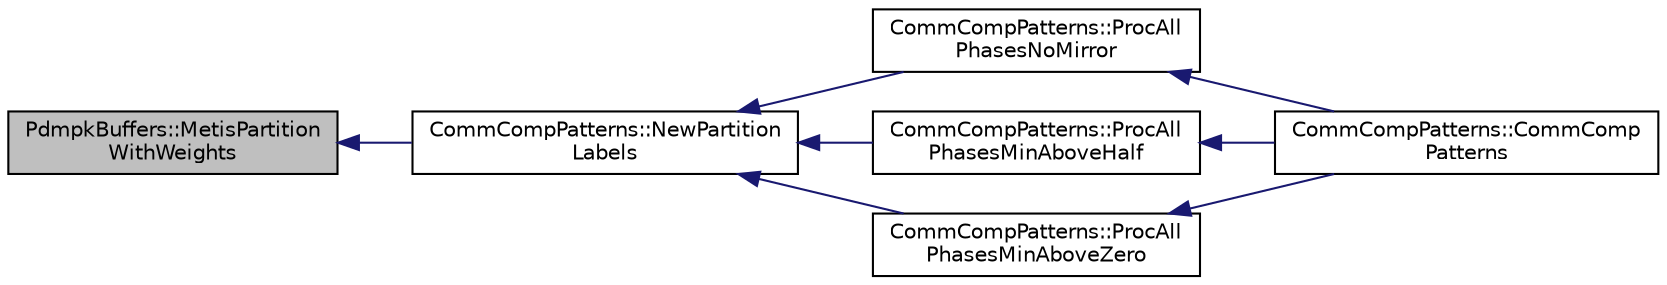 digraph "PdmpkBuffers::MetisPartitionWithWeights"
{
 // INTERACTIVE_SVG=YES
  edge [fontname="Helvetica",fontsize="10",labelfontname="Helvetica",labelfontsize="10"];
  node [fontname="Helvetica",fontsize="10",shape=record];
  rankdir="LR";
  Node51 [label="PdmpkBuffers::MetisPartition\lWithWeights",height=0.2,width=0.4,color="black", fillcolor="grey75", style="filled", fontcolor="black"];
  Node51 -> Node52 [dir="back",color="midnightblue",fontsize="10",style="solid",fontname="Helvetica"];
  Node52 [label="CommCompPatterns::NewPartition\lLabels",height=0.2,width=0.4,color="black", fillcolor="white", style="filled",URL="$classCommCompPatterns.html#a645aad5ba785a49c8d4f7a050632b447",tooltip="Generate and optimize partition label assignment using PdmpkBuffers::MetisPartitionWithWeights CommCo..."];
  Node52 -> Node53 [dir="back",color="midnightblue",fontsize="10",style="solid",fontname="Helvetica"];
  Node53 [label="CommCompPatterns::ProcAll\lPhasesNoMirror",height=0.2,width=0.4,color="black", fillcolor="white", style="filled",URL="$classCommCompPatterns.html#a614c8e8e0ad910fd4360004df278e7fa",tooltip="Process all phases: without any mirroring. "];
  Node53 -> Node54 [dir="back",color="midnightblue",fontsize="10",style="solid",fontname="Helvetica"];
  Node54 [label="CommCompPatterns::CommComp\lPatterns",height=0.2,width=0.4,color="black", fillcolor="white", style="filled",URL="$classCommCompPatterns.html#aeab3ee34a4bc59364ebfebb0d1a8277b",tooltip="Construct and fill all the buffers in a CommCompPatterns object. "];
  Node52 -> Node55 [dir="back",color="midnightblue",fontsize="10",style="solid",fontname="Helvetica"];
  Node55 [label="CommCompPatterns::ProcAll\lPhasesMinAboveHalf",height=0.2,width=0.4,color="black", fillcolor="white", style="filled",URL="$classCommCompPatterns.html#a023a495de3fa6fcf9c40ff6dd298fcbd",tooltip="Process all phases: mirror after min_level is above the half. "];
  Node55 -> Node54 [dir="back",color="midnightblue",fontsize="10",style="solid",fontname="Helvetica"];
  Node52 -> Node56 [dir="back",color="midnightblue",fontsize="10",style="solid",fontname="Helvetica"];
  Node56 [label="CommCompPatterns::ProcAll\lPhasesMinAboveZero",height=0.2,width=0.4,color="black", fillcolor="white", style="filled",URL="$classCommCompPatterns.html#a163e416673b4e19d15636c63dbb8ab43",tooltip="Process all phases: mirror after min_level is above 0. "];
  Node56 -> Node54 [dir="back",color="midnightblue",fontsize="10",style="solid",fontname="Helvetica"];
}
